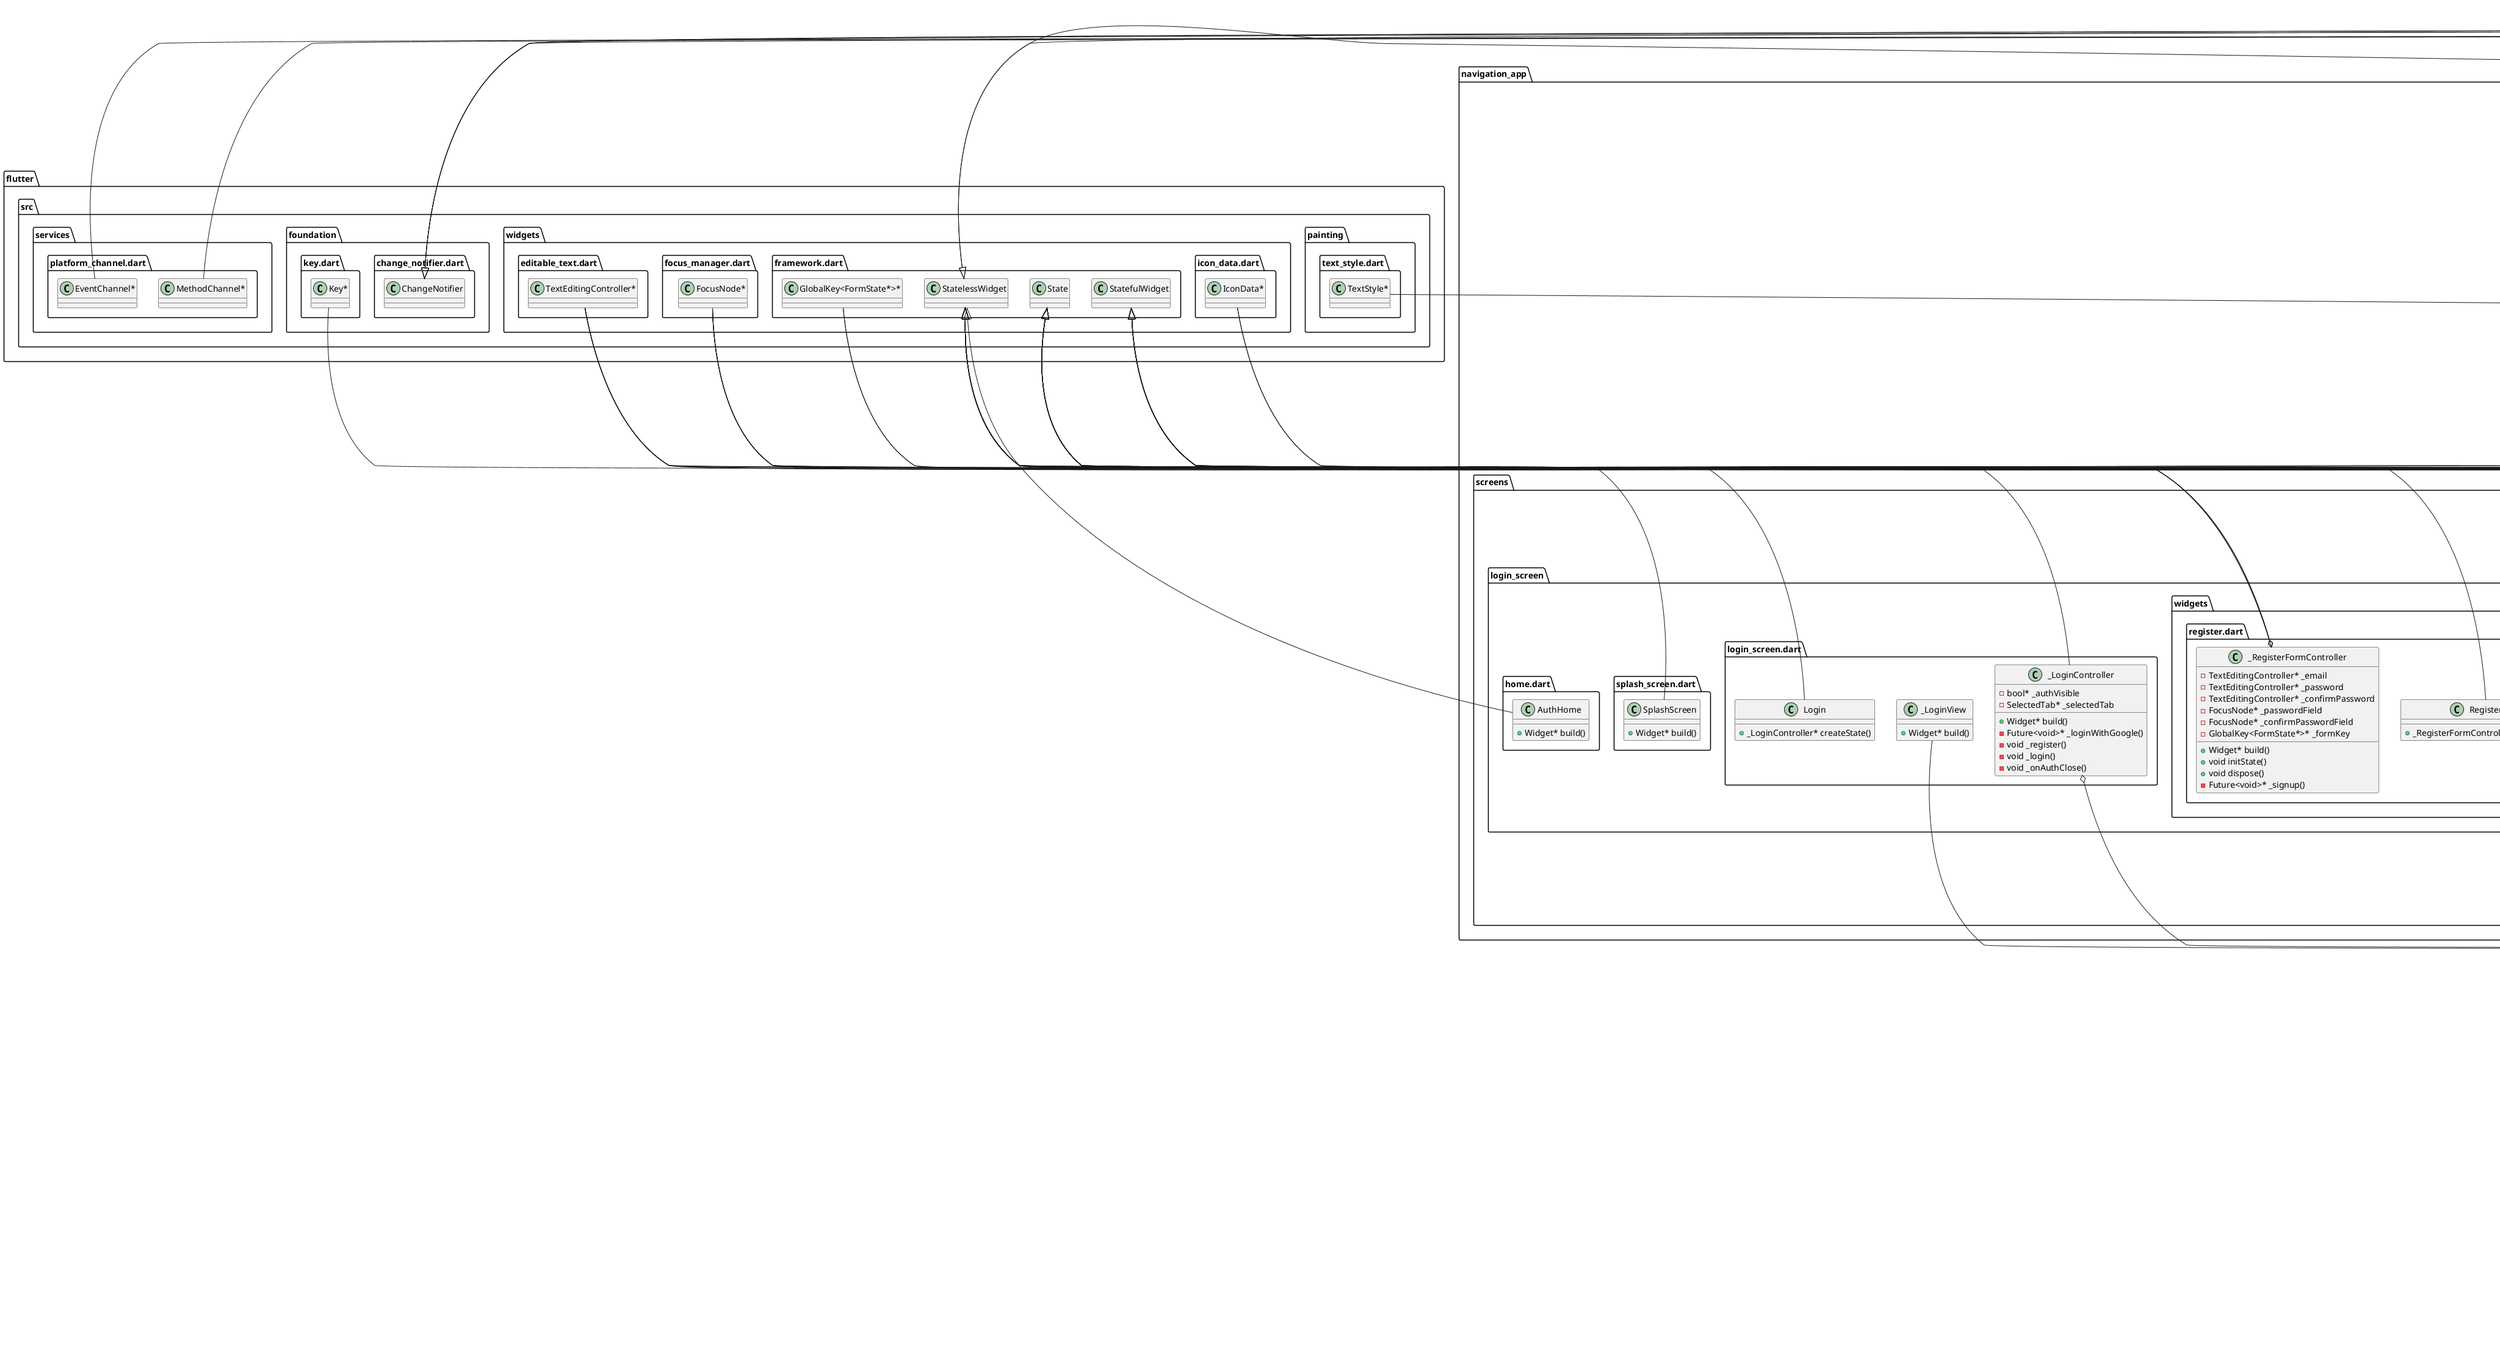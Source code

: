 @startuml
set namespaceSeparator ::

class "navigation_app::main.dart::MyApp" {
  +Widget* build()
}

"flutter::src::widgets::framework.dart::StatelessWidget" <|-- "navigation_app::main.dart::MyApp"

class "navigation_app::resources::enums.dart::SelectedTab" {
  +int* index
  {static} +List<SelectedTab*>* values
  {static} +SelectedTab* login
  {static} +SelectedTab* register
}

"navigation_app::resources::enums.dart::SelectedTab" o-- "navigation_app::resources::enums.dart::SelectedTab*"

class "navigation_app::resources::enums.dart::AuthStatus" {
  +int* index
  {static} +List<AuthStatus*>* values
  {static} +AuthStatus* uninitialized
  {static} +AuthStatus* authenticated
  {static} +AuthStatus* authenticating
  {static} +AuthStatus* unauthenticated
}

"navigation_app::resources::enums.dart::AuthStatus" o-- "navigation_app::resources::enums.dart::AuthStatus*"

class "navigation_app::resources::models::named_point.dart::NamedPoint" {
  +String* name
  +LatLng* point
  +String* toString()
  +Map<String*, dynamic>* toMap()
}

"navigation_app::resources::models::named_point.dart::NamedPoint" o-- "latlong::latlong.dart::LatLng*"

class "navigation_app::resources::models::new_route.dart::NewRoute" {
  +NamedPoint* start
  +NamedPoint* goal
  +List<LatLng*>* waypoints
  +String* geoJsonString
  +GeoJson* geoJson
  +List<dynamic>* getWaypoints()
  +Future<dynamic>* parseGeoJson()
  +String* toString()
}

"navigation_app::resources::models::new_route.dart::NewRoute" o-- "navigation_app::resources::models::named_point.dart::NamedPoint*"
"navigation_app::resources::models::new_route.dart::NewRoute" o-- "geojson::src::geojson.dart::GeoJson*"

class "navigation_app::resources::models::point.dart::MyPoint" {
  +dynamic x
  +dynamic y
  +LatLng* fromPoint()
}

class "navigation_app::resources::models::route_step.dart::RouteStep" {
  +String* instruction
  +int* type
  +int* distance
  +Map<dynamic, dynamic>* toMap()
  +String* toString()
}

class "navigation_app::resources::models::saved_route.dart::SavedRoute" {
  +String* id
  +NamedPoint* start
  +NamedPoint* goal
  +List<RouteStep*>* routeSteps
  +List<double*>* messageBoundingBox
  +List<ElevationPoint*>* latLngRoutePoints
  +double* ascent
  +double* descent
  +double* length
  +List<LatLng*>* waypoints
  +List<Map<String*, LatLng*>*>* history
  +String* routeGeoJsonString
  -Map<dynamic, dynamic>* _parsedRoute
  +void parseBoundingBox()
  +void parseRoutePoints()
  +void parseRouteSegments()
  +Map<String*, dynamic>* toMap()
  +String* toString()
}

"navigation_app::resources::models::saved_route.dart::SavedRoute" o-- "navigation_app::resources::models::named_point.dart::NamedPoint*"

class "navigation_app::resources::models::user_model.dart::UserModel" {
  +String* userId
  +String* email
  +List<SavedRoute*>* savedRoutes
  +int* mapStyle
  +TileLayerOptions* mapOptions
  +int* routeProfileId
  +String* routeProfile
  -void _setRouteProfile()
  -void _setMapStyle()
  +Map<String*, dynamic>* toMap()
  +String* toString()
  +bool* removeRoute()
}

"navigation_app::resources::models::user_model.dart::UserModel" o-- "flutter_map::src::layer::tile_layer.dart::TileLayerOptions*"
"flutter::src::foundation::change_notifier.dart::ChangeNotifier" <|-- "navigation_app::resources::models::user_model.dart::UserModel"

class "navigation_app::resources::utils::debouncer.dart::Debouncer" {
  +Duration* delay
  -Timer* _timer
  +void call()
}

"navigation_app::resources::utils::debouncer.dart::Debouncer" o-- "dart::async::Timer*"

class "navigation_app::resources::utils::logger.dart::Logger" {
  +void didUpdateProvider()
}

"riverpod::src::framework.dart::ProviderObserver" <|-- "navigation_app::resources::utils::logger.dart::Logger"

class "navigation_app::resources::utils::route_builder.dart::AppRoutes" {
  {static} +String* auth
  {static} +String* home
  {static} +String* newRoute
  {static} +String* myRoutes
  {static} +String* about
  {static} +String* settingsScreen
  {static} +String* editRoute
  {static} +String* useRoute
  {static} +Route<dynamic>* onGenerateRoute()
}

class "navigation_app::resources::utils::validator.dart::Validator" {
  {static} +String* validateEmail()
  {static} +String* validatePasswordComplexity()
  {static} +String* comparePasswords()
  {static} +String* checkError()
}

abstract class "navigation_app::resources::widget_view.dart::WidgetView" {
  +T2* state
  +T1* widget
  +Widget* build()
}

"flutter::src::widgets::framework.dart::StatelessWidget" <|-- "navigation_app::resources::widget_view.dart::WidgetView"

class "navigation_app::screens::edit_route_screen::edit_route_screen.dart::EditRouteScreen" {
  +SavedRoute* routeToEdit
  +_EditRouteScreenController* createState()
}

"navigation_app::screens::edit_route_screen::edit_route_screen.dart::EditRouteScreen" o-- "navigation_app::resources::models::saved_route.dart::SavedRoute*"
"flutter::src::widgets::framework.dart::StatefulWidget" <|-- "navigation_app::screens::edit_route_screen::edit_route_screen.dart::EditRouteScreen"

class "navigation_app::screens::edit_route_screen::edit_route_screen.dart::_EditRouteScreenController" {
  -bool* _inputVisible
  -TextEditingController* _startController
  -TextEditingController* _goalController
  -FocusNode* _startFocus
  -FocusNode* _goalFocus
  -StatefulMapController* _statefulMapController
  -MapController* _mapController
  -NewRoute* _newRoute
  -Debouncer* _debouncer
  -Position* _currentPosition
  -List<Map<String*, LatLng*>*>* _history
  +Widget* build()
  +void initState()
  +Future<void>* didChangeDependencies()
  +void dispose()
  -Future<void>* _suggestionPicked()
  -Future<void>* _saveRoute()
  -void _showHintList()
  -Marker* _makeMarker()
  -Future<void>* _addPlaceFromTap()
  -Future<void>* _searchRoute()
  -void _addPointFromHistory()
  -void _pointPicked()
  -void _textFieldChanged()
  -void _removeLast()
  -Future<void>* _goBack()
}

"navigation_app::screens::edit_route_screen::edit_route_screen.dart::_EditRouteScreenController" o-- "flutter::src::widgets::editable_text.dart::TextEditingController*"
"navigation_app::screens::edit_route_screen::edit_route_screen.dart::_EditRouteScreenController" o-- "flutter::src::widgets::focus_manager.dart::FocusNode*"
"navigation_app::screens::edit_route_screen::edit_route_screen.dart::_EditRouteScreenController" o-- "map_controller::src::controller.dart::StatefulMapController*"
"navigation_app::screens::edit_route_screen::edit_route_screen.dart::_EditRouteScreenController" o-- "flutter_map::flutter_map.dart::MapController*"
"navigation_app::screens::edit_route_screen::edit_route_screen.dart::_EditRouteScreenController" o-- "navigation_app::resources::models::new_route.dart::NewRoute*"
"navigation_app::screens::edit_route_screen::edit_route_screen.dart::_EditRouteScreenController" o-- "navigation_app::resources::utils::debouncer.dart::Debouncer*"
"navigation_app::screens::edit_route_screen::edit_route_screen.dart::_EditRouteScreenController" o-- "geolocator_platform_interface::src::models::position.dart::Position*"
"flutter::src::widgets::framework.dart::State" <|-- "navigation_app::screens::edit_route_screen::edit_route_screen.dart::_EditRouteScreenController"

class "navigation_app::screens::edit_route_screen::edit_route_screen.dart::_EditRouteScreenView" {
  +Widget* build()
}

"navigation_app::resources::widget_view.dart::WidgetView" <|-- "navigation_app::screens::edit_route_screen::edit_route_screen.dart::_EditRouteScreenView"

class "navigation_app::screens::edit_route_screen::widgets::leave_dialog.dart::LeaveConfirmation" {
  +Widget* build()
}

"flutter::src::widgets::framework.dart::StatelessWidget" <|-- "navigation_app::screens::edit_route_screen::widgets::leave_dialog.dart::LeaveConfirmation"

class "navigation_app::screens::home_screen::home_screen.dart::HomeScreen" {
  +_HomeScreenController* createState()
}

"flutter::src::widgets::framework.dart::StatefulWidget" <|-- "navigation_app::screens::home_screen::home_screen.dart::HomeScreen"

class "navigation_app::screens::home_screen::home_screen.dart::_HomeScreenController" {
  -AuthService* _authService
  +Widget* build()
  +void initState()
  -void _goToNewRouteScreen()
  -void _goToSettingsScreen()
  -void _goToMyRoutesScreen()
}

"navigation_app::screens::home_screen::home_screen.dart::_HomeScreenController" o-- "navigation_app::services::auth.dart::AuthService*"
"flutter::src::widgets::framework.dart::State" <|-- "navigation_app::screens::home_screen::home_screen.dart::_HomeScreenController"

class "navigation_app::screens::home_screen::home_screen.dart::_HomeScreenView" {
  +Widget* build()
}

"navigation_app::resources::widget_view.dart::WidgetView" <|-- "navigation_app::screens::home_screen::home_screen.dart::_HomeScreenView"

class "navigation_app::screens::home_screen::widgets::button.dart::HomeScreenButton" {
  -String* _label
  -String* _heroTag
  -IconData* _icon
  -void Function()* _onTap
  +Widget* build()
}

"navigation_app::screens::home_screen::widgets::button.dart::HomeScreenButton" o-- "flutter::src::widgets::icon_data.dart::IconData*"
"navigation_app::screens::home_screen::widgets::button.dart::HomeScreenButton" o-- "null::void Function()*"
"flutter::src::widgets::framework.dart::StatelessWidget" <|-- "navigation_app::screens::home_screen::widgets::button.dart::HomeScreenButton"

class "navigation_app::screens::login_screen::home.dart::AuthHome" {
  +Widget* build()
}

"flutter::src::widgets::framework.dart::StatelessWidget" <|-- "navigation_app::screens::login_screen::home.dart::AuthHome"

class "navigation_app::screens::login_screen::login_screen.dart::Login" {
  +_LoginController* createState()
}

"flutter::src::widgets::framework.dart::StatefulWidget" <|-- "navigation_app::screens::login_screen::login_screen.dart::Login"

class "navigation_app::screens::login_screen::login_screen.dart::_LoginController" {
  -bool* _authVisible
  -SelectedTab* _selectedTab
  +Widget* build()
  -Future<void>* _loginWithGoogle()
  -void _register()
  -void _login()
  -void _onAuthClose()
}

"navigation_app::screens::login_screen::login_screen.dart::_LoginController" o-- "file:::::::C:::Users::smiea::IdeaProjects::nav_app_v2::lib::resources::enums.dart::SelectedTab*"
"flutter::src::widgets::framework.dart::State" <|-- "navigation_app::screens::login_screen::login_screen.dart::_LoginController"

class "navigation_app::screens::login_screen::login_screen.dart::_LoginView" {
  +Widget* build()
}

"file:::::::C:::Users::smiea::IdeaProjects::nav_app_v2::lib::resources::widget_view.dart::WidgetView" <|-- "navigation_app::screens::login_screen::login_screen.dart::_LoginView"

class "navigation_app::screens::login_screen::splash_screen.dart::SplashScreen" {
  +Widget* build()
}

"flutter::src::widgets::framework.dart::StatelessWidget" <|-- "navigation_app::screens::login_screen::splash_screen.dart::SplashScreen"

class "navigation_app::screens::login_screen::widgets::auth_dialog.dart::AuthDialog" {
  -SelectedTab* _selectedTab
  -void Function()* _onClose
  +_AuthDialogController* createState()
}

"navigation_app::screens::login_screen::widgets::auth_dialog.dart::AuthDialog" o-- "file:::::::C:::Users::smiea::IdeaProjects::nav_app_v2::lib::resources::enums.dart::SelectedTab*"
"navigation_app::screens::login_screen::widgets::auth_dialog.dart::AuthDialog" o-- "null::void Function()*"
"flutter::src::widgets::framework.dart::StatefulWidget" <|-- "navigation_app::screens::login_screen::widgets::auth_dialog.dart::AuthDialog"

class "navigation_app::screens::login_screen::widgets::auth_dialog.dart::_AuthDialogController" {
  -int* _selectedTab
  +Widget* build()
  +void initState()
  -void _onTap()
}

"flutter::src::widgets::framework.dart::State" <|-- "navigation_app::screens::login_screen::widgets::auth_dialog.dart::_AuthDialogController"

class "navigation_app::screens::login_screen::widgets::auth_dialog.dart::_AuthDialogView" {
  +Widget* build()
}

"navigation_app::resources::widget_view.dart::WidgetView" <|-- "navigation_app::screens::login_screen::widgets::auth_dialog.dart::_AuthDialogView"

class "navigation_app::screens::login_screen::widgets::login.dart::LoginForm" {
  +_LoginFormController* createState()
}

"flutter::src::widgets::framework.dart::StatefulWidget" <|-- "navigation_app::screens::login_screen::widgets::login.dart::LoginForm"

class "navigation_app::screens::login_screen::widgets::login.dart::_LoginFormController" {
  -TextEditingController* _email
  -TextEditingController* _password
  -FocusNode* _passwordField
  -GlobalKey<FormState*>* _formKey
  +Widget* build()
  +void initState()
  -Future<void>* _login()
}

"navigation_app::screens::login_screen::widgets::login.dart::_LoginFormController" o-- "flutter::src::widgets::editable_text.dart::TextEditingController*"
"navigation_app::screens::login_screen::widgets::login.dart::_LoginFormController" o-- "flutter::src::widgets::focus_manager.dart::FocusNode*"
"navigation_app::screens::login_screen::widgets::login.dart::_LoginFormController" o-- "flutter::src::widgets::framework.dart::GlobalKey<FormState*>*"
"flutter::src::widgets::framework.dart::State" <|-- "navigation_app::screens::login_screen::widgets::login.dart::_LoginFormController"

class "navigation_app::screens::login_screen::widgets::login.dart::_LoginFormView" {
  +Widget* build()
}

"navigation_app::resources::widget_view.dart::WidgetView" <|-- "navigation_app::screens::login_screen::widgets::login.dart::_LoginFormView"

class "navigation_app::screens::login_screen::widgets::register.dart::RegisterForm" {
  +_RegisterFormController* createState()
}

"flutter::src::widgets::framework.dart::StatefulWidget" <|-- "navigation_app::screens::login_screen::widgets::register.dart::RegisterForm"

class "navigation_app::screens::login_screen::widgets::register.dart::_RegisterFormController" {
  -TextEditingController* _email
  -TextEditingController* _password
  -TextEditingController* _confirmPassword
  -FocusNode* _passwordField
  -FocusNode* _confirmPasswordField
  -GlobalKey<FormState*>* _formKey
  +Widget* build()
  +void initState()
  +void dispose()
  -Future<void>* _signup()
}

"navigation_app::screens::login_screen::widgets::register.dart::_RegisterFormController" o-- "flutter::src::widgets::editable_text.dart::TextEditingController*"
"navigation_app::screens::login_screen::widgets::register.dart::_RegisterFormController" o-- "flutter::src::widgets::focus_manager.dart::FocusNode*"
"navigation_app::screens::login_screen::widgets::register.dart::_RegisterFormController" o-- "flutter::src::widgets::framework.dart::GlobalKey<FormState*>*"
"flutter::src::widgets::framework.dart::State" <|-- "navigation_app::screens::login_screen::widgets::register.dart::_RegisterFormController"

class "navigation_app::screens::login_screen::widgets::register.dart::_RegisterFormView" {
  +Widget* build()
}

"navigation_app::resources::widget_view.dart::WidgetView" <|-- "navigation_app::screens::login_screen::widgets::register.dart::_RegisterFormView"

class "navigation_app::screens::my_routes_screen::my_routes_screen.dart::MyRoutesScreen" {
  +_MyRoutesScreenController* createState()
}

"flutter::src::widgets::framework.dart::StatefulWidget" <|-- "navigation_app::screens::my_routes_screen::my_routes_screen.dart::MyRoutesScreen"

class "navigation_app::screens::my_routes_screen::my_routes_screen.dart::_MyRoutesScreenController" {
  +Widget* build()
}

"flutter::src::widgets::framework.dart::State" <|-- "navigation_app::screens::my_routes_screen::my_routes_screen.dart::_MyRoutesScreenController"

class "navigation_app::screens::my_routes_screen::my_routes_screen.dart::_MyRoutesScreenView" {
  +Widget* build()
}

"navigation_app::resources::widget_view.dart::WidgetView" <|-- "navigation_app::screens::my_routes_screen::my_routes_screen.dart::_MyRoutesScreenView"

class "navigation_app::screens::my_routes_screen::widgets::delete_dialog.dart::DeleteConfirmation" {
  +SavedRoute* route
  +Widget* build()
}

"navigation_app::screens::my_routes_screen::widgets::delete_dialog.dart::DeleteConfirmation" o-- "navigation_app::resources::models::saved_route.dart::SavedRoute*"
"flutter::src::widgets::framework.dart::StatelessWidget" <|-- "navigation_app::screens::my_routes_screen::widgets::delete_dialog.dart::DeleteConfirmation"

class "navigation_app::screens::my_routes_screen::widgets::route_preview.dart::RoutePreview" {
  +SavedRoute* savedRoute
  +_RoutePreviewController* createState()
}

"navigation_app::screens::my_routes_screen::widgets::route_preview.dart::RoutePreview" o-- "navigation_app::resources::models::saved_route.dart::SavedRoute*"
"flutter::src::widgets::framework.dart::StatefulWidget" <|-- "navigation_app::screens::my_routes_screen::widgets::route_preview.dart::RoutePreview"

class "navigation_app::screens::my_routes_screen::widgets::route_preview.dart::_RoutePreviewController" {
  +MapController* mapController
  +StatefulMapController* statefulMapController
  +StreamSubscription<dynamic>* mapStream
  +Widget* build()
  +void initState()
  +void dispose()
  +Future<void>* didChangeDependencies()
}

"navigation_app::screens::my_routes_screen::widgets::route_preview.dart::_RoutePreviewController" o-- "flutter_map::flutter_map.dart::MapController*"
"navigation_app::screens::my_routes_screen::widgets::route_preview.dart::_RoutePreviewController" o-- "map_controller::src::controller.dart::StatefulMapController*"
"navigation_app::screens::my_routes_screen::widgets::route_preview.dart::_RoutePreviewController" o-- "dart::async::StreamSubscription<dynamic>*"
"flutter::src::widgets::framework.dart::State" <|-- "navigation_app::screens::my_routes_screen::widgets::route_preview.dart::_RoutePreviewController"

class "navigation_app::screens::my_routes_screen::widgets::route_preview.dart::_RoutePreviewView" {
  +Widget* build()
}

"navigation_app::resources::widget_view.dart::WidgetView" <|-- "navigation_app::screens::my_routes_screen::widgets::route_preview.dart::_RoutePreviewView"

class "navigation_app::screens::my_routes_screen::widgets::route_widget.dart::RouteWidget" {
  +SavedRoute* savedRoute
  +_RouteWidgetState* createState()
}

"navigation_app::screens::my_routes_screen::widgets::route_widget.dart::RouteWidget" o-- "navigation_app::resources::models::saved_route.dart::SavedRoute*"
"flutter::src::widgets::framework.dart::StatefulWidget" <|-- "navigation_app::screens::my_routes_screen::widgets::route_widget.dart::RouteWidget"

class "navigation_app::screens::my_routes_screen::widgets::route_widget.dart::_RouteWidgetState" {
  +TextStyle* textStyle
  +Widget* build()
  +Positioned* buildButtons()
  +Positioned* buildAscentDescent()
  +Positioned* buildStartAndGoal()
  +Positioned* buildMap()
}

"navigation_app::screens::my_routes_screen::widgets::route_widget.dart::_RouteWidgetState" o-- "flutter::src::painting::text_style.dart::TextStyle*"
"flutter::src::widgets::framework.dart::State" <|-- "navigation_app::screens::my_routes_screen::widgets::route_widget.dart::_RouteWidgetState"

class "navigation_app::screens::new_route_screen::new_route_screen.dart::NewRouteScreen" {
  +_NewRouteScreenController* createState()
}

"flutter::src::widgets::framework.dart::StatefulWidget" <|-- "navigation_app::screens::new_route_screen::new_route_screen.dart::NewRouteScreen"

class "navigation_app::screens::new_route_screen::new_route_screen.dart::_NewRouteScreenController" {
  -bool* _inputVisible
  -TextEditingController* _startController
  -TextEditingController* _goalController
  -Debouncer* _debouncer
  -FocusNode* _startFocus
  -FocusNode* _goalFocus
  -MapController* _mapController
  -StatefulMapController* _statefulMapController
  -NewRoute* _newRoute
  -List<Map<String*, LatLng*>*>* _history
  -Position* _currentPosition
  +Widget* build()
  -Future<void>* _saveRoute()
  -Marker* _makeMarker()
  +void initState()
  +Future<void>* didChangeDependencies()
  +void dispose()
  -void _showHintList()
  -void _textFieldChanged()
  -Future<void>* _addPlaceFromTap()
  -void _removeLast()
  -Future<void>* _suggestionPicked()
  -void _pointPicked()
  -Future<void>* _searchRoute()
}

"navigation_app::screens::new_route_screen::new_route_screen.dart::_NewRouteScreenController" o-- "flutter::src::widgets::editable_text.dart::TextEditingController*"
"navigation_app::screens::new_route_screen::new_route_screen.dart::_NewRouteScreenController" o-- "navigation_app::resources::utils::debouncer.dart::Debouncer*"
"navigation_app::screens::new_route_screen::new_route_screen.dart::_NewRouteScreenController" o-- "flutter::src::widgets::focus_manager.dart::FocusNode*"
"navigation_app::screens::new_route_screen::new_route_screen.dart::_NewRouteScreenController" o-- "flutter_map::flutter_map.dart::MapController*"
"navigation_app::screens::new_route_screen::new_route_screen.dart::_NewRouteScreenController" o-- "map_controller::src::controller.dart::StatefulMapController*"
"navigation_app::screens::new_route_screen::new_route_screen.dart::_NewRouteScreenController" o-- "navigation_app::resources::models::new_route.dart::NewRoute*"
"navigation_app::screens::new_route_screen::new_route_screen.dart::_NewRouteScreenController" o-- "geolocator_platform_interface::src::models::position.dart::Position*"
"flutter::src::widgets::framework.dart::State" <|-- "navigation_app::screens::new_route_screen::new_route_screen.dart::_NewRouteScreenController"

class "navigation_app::screens::new_route_screen::new_route_screen.dart::_NewRouteScreenView" {
  +Widget* build()
}

"navigation_app::resources::widget_view.dart::WidgetView" <|-- "navigation_app::screens::new_route_screen::new_route_screen.dart::_NewRouteScreenView"

class "navigation_app::screens::new_route_screen::widgets::gpx_import_button.dart::GpxImportButton" {
  +Widget* build()
}

"flutter::src::widgets::framework.dart::StatelessWidget" <|-- "navigation_app::screens::new_route_screen::widgets::gpx_import_button.dart::GpxImportButton"

class "navigation_app::screens::new_route_screen::widgets::hide_form_button.dart::HideFormButton" {
  +void Function()* onTap
  +Widget* build()
}

"navigation_app::screens::new_route_screen::widgets::hide_form_button.dart::HideFormButton" o-- "null::void Function()*"
"flutter::src::widgets::framework.dart::StatelessWidget" <|-- "navigation_app::screens::new_route_screen::widgets::hide_form_button.dart::HideFormButton"

class "navigation_app::screens::new_route_screen::widgets::input_field.dart::InputField" {
  -Key* _key
  -TextEditingController* _textEditingController
  -FocusNode* _focusNode
  -Function* _onChanged
  -String* _label
  +Widget* build()
}

"navigation_app::screens::new_route_screen::widgets::input_field.dart::InputField" o-- "flutter::src::foundation::key.dart::Key*"
"navigation_app::screens::new_route_screen::widgets::input_field.dart::InputField" o-- "flutter::src::widgets::editable_text.dart::TextEditingController*"
"navigation_app::screens::new_route_screen::widgets::input_field.dart::InputField" o-- "flutter::src::widgets::focus_manager.dart::FocusNode*"
"flutter::src::widgets::framework.dart::StatelessWidget" <|-- "navigation_app::screens::new_route_screen::widgets::input_field.dart::InputField"

class "navigation_app::screens::new_route_screen::widgets::map.dart::MyMap" {
  -StatefulMapController* _controller
  -Function* _onTap
  -Function* _onLongPress
  +Widget* build()
}

"navigation_app::screens::new_route_screen::widgets::map.dart::MyMap" o-- "map_controller::src::controller.dart::StatefulMapController*"
"flutter::src::widgets::framework.dart::StatelessWidget" <|-- "navigation_app::screens::new_route_screen::widgets::map.dart::MyMap"

class "navigation_app::screens::new_route_screen::widgets::save_route_button.dart::SaveRouteButton" {
  -void Function()* _onTap
  +Widget* build()
}

"navigation_app::screens::new_route_screen::widgets::save_route_button.dart::SaveRouteButton" o-- "null::void Function()*"
"flutter::src::widgets::framework.dart::StatelessWidget" <|-- "navigation_app::screens::new_route_screen::widgets::save_route_button.dart::SaveRouteButton"

class "navigation_app::screens::new_route_screen::widgets::search_button.dart::SearchButton" {
  -void Function()* _onPressed
  +Widget* build()
}

"navigation_app::screens::new_route_screen::widgets::search_button.dart::SearchButton" o-- "null::void Function()*"
"flutter::src::widgets::framework.dart::StatelessWidget" <|-- "navigation_app::screens::new_route_screen::widgets::search_button.dart::SearchButton"

class "navigation_app::screens::new_route_screen::widgets::search_hints.dart::SearchHints" {
  -Future<void>* Function(NamedPoint*)* _onTap
  +Widget* build()
}

"navigation_app::screens::new_route_screen::widgets::search_hints.dart::SearchHints" o-- "null::Future<void>* Function(NamedPoint*)*"
"flutter::src::widgets::framework.dart::StatelessWidget" <|-- "navigation_app::screens::new_route_screen::widgets::search_hints.dart::SearchHints"

class "navigation_app::screens::settings_screen::settings_screen.dart::SettingsScreen" {
  +_SettingsScreenController* createState()
}

"flutter::src::widgets::framework.dart::StatefulWidget" <|-- "navigation_app::screens::settings_screen::settings_screen.dart::SettingsScreen"

class "navigation_app::screens::settings_screen::settings_screen.dart::_SettingsScreenController" {
  -List<Widget*>* _mapStylesList
  -List<Widget*>* _routeProfileList
  +Widget* build()
  +void updateMapStyle()
  +void updateRouteProfile()
}

"flutter::src::widgets::framework.dart::State" <|-- "navigation_app::screens::settings_screen::settings_screen.dart::_SettingsScreenController"

class "navigation_app::screens::settings_screen::settings_screen.dart::_SettingsScreenView" {
  +Widget* build()
}

"navigation_app::resources::widget_view.dart::WidgetView" <|-- "navigation_app::screens::settings_screen::settings_screen.dart::_SettingsScreenView"

class "navigation_app::screens::settings_screen::widgets::choice_picker.dart::ChoicePicker" {
  +int* initialIndex
  +int* length
  +void Function(int*)* onTap
  +List<Widget*>* tabs
  +double* top
  +double* height
  +Widget* build()
}

"navigation_app::screens::settings_screen::widgets::choice_picker.dart::ChoicePicker" o-- "null::void Function(int*)*"
"flutter::src::widgets::framework.dart::StatelessWidget" <|-- "navigation_app::screens::settings_screen::widgets::choice_picker.dart::ChoicePicker"

class "navigation_app::screens::settings_screen::widgets::delete_account.dart::DeleteAccountConfirmation" {
  +Widget* build()
}

"flutter::src::widgets::framework.dart::StatelessWidget" <|-- "navigation_app::screens::settings_screen::widgets::delete_account.dart::DeleteAccountConfirmation"

class "navigation_app::screens::settings_screen::widgets::map_style_choice.dart::MapStyleChoice" {
  +String* title
  +TileLayerOptions* options
  +_MapStyleChoiceController* createState()
}

"navigation_app::screens::settings_screen::widgets::map_style_choice.dart::MapStyleChoice" o-- "flutter_map::src::layer::tile_layer.dart::TileLayerOptions*"
"flutter::src::widgets::framework.dart::StatefulWidget" <|-- "navigation_app::screens::settings_screen::widgets::map_style_choice.dart::MapStyleChoice"

class "navigation_app::screens::settings_screen::widgets::map_style_choice.dart::_MapStyleChoiceController" {
  -MapController* _mapController
  -StatefulMapController* _statefulMapController
  +StreamSubscription<dynamic>* sub
  -Position* _currentPosition
  +Widget* build()
  +void initState()
  +Future<void>* didChangeDependencies()
  +void dispose()
}

"navigation_app::screens::settings_screen::widgets::map_style_choice.dart::_MapStyleChoiceController" o-- "flutter_map::flutter_map.dart::MapController*"
"navigation_app::screens::settings_screen::widgets::map_style_choice.dart::_MapStyleChoiceController" o-- "map_controller::src::controller.dart::StatefulMapController*"
"navigation_app::screens::settings_screen::widgets::map_style_choice.dart::_MapStyleChoiceController" o-- "dart::async::StreamSubscription<dynamic>*"
"navigation_app::screens::settings_screen::widgets::map_style_choice.dart::_MapStyleChoiceController" o-- "geolocator_platform_interface::src::models::position.dart::Position*"
"flutter::src::widgets::framework.dart::State" <|-- "navigation_app::screens::settings_screen::widgets::map_style_choice.dart::_MapStyleChoiceController"

class "navigation_app::screens::settings_screen::widgets::map_style_choice.dart::_MapStyleChoiceView" {
  +Widget* build()
}

"navigation_app::resources::widget_view.dart::WidgetView" <|-- "navigation_app::screens::settings_screen::widgets::map_style_choice.dart::_MapStyleChoiceView"

class "navigation_app::screens::settings_screen::widgets::route_profile_choice.dart::RouteProfileStyle" {
  +IconData* icon
  +String* label
  +Widget* build()
}

"navigation_app::screens::settings_screen::widgets::route_profile_choice.dart::RouteProfileStyle" o-- "flutter::src::widgets::icon_data.dart::IconData*"
"flutter::src::widgets::framework.dart::StatelessWidget" <|-- "navigation_app::screens::settings_screen::widgets::route_profile_choice.dart::RouteProfileStyle"

class "navigation_app::screens::use_route_screen::use_route_screen.dart::UseRouteScreen" {
  +SavedRoute* routeToUse
  +_UseRouteScreenController* createState()
}

"navigation_app::screens::use_route_screen::use_route_screen.dart::UseRouteScreen" o-- "navigation_app::resources::models::saved_route.dart::SavedRoute*"
"flutter::src::widgets::framework.dart::StatefulWidget" <|-- "navigation_app::screens::use_route_screen::use_route_screen.dart::UseRouteScreen"

class "navigation_app::screens::use_route_screen::use_route_screen.dart::_UseRouteScreenController" {
  -MapController* _mapController
  -StatefulMapController* _statefulMapController
  +ElevationPoint* hoverPoint
  -bool* _showGraph
  +double* showGraphButtonOffset
  +StreamSubscription<dynamic>* locationSubscription
  +Widget* build()
  +void showGraph()
  +void initState()
  +Future<void>* didChangeDependencies()
  +void dispose()
  +Future<void>* startNavigation()
  +void handleLocationEvent()
  +bool* onElevationNotification()
}

"navigation_app::screens::use_route_screen::use_route_screen.dart::_UseRouteScreenController" o-- "flutter_map::flutter_map.dart::MapController*"
"navigation_app::screens::use_route_screen::use_route_screen.dart::_UseRouteScreenController" o-- "map_controller::src::controller.dart::StatefulMapController*"
"navigation_app::screens::use_route_screen::use_route_screen.dart::_UseRouteScreenController" o-- "map_elevation::map_elevation.dart::ElevationPoint*"
"navigation_app::screens::use_route_screen::use_route_screen.dart::_UseRouteScreenController" o-- "dart::async::StreamSubscription<dynamic>*"
"flutter::src::widgets::framework.dart::State" <|-- "navigation_app::screens::use_route_screen::use_route_screen.dart::_UseRouteScreenController"

class "navigation_app::screens::use_route_screen::use_route_screen.dart::_UseRouteScreenView" {
  +Widget* build()
}

"navigation_app::resources::widget_view.dart::WidgetView" <|-- "navigation_app::screens::use_route_screen::use_route_screen.dart::_UseRouteScreenView"

class "navigation_app::screens::use_route_screen::widgets::elevation_graph.dart::ElevationGraph" {
  +bool* Function(ElevationHoverNotification*)* onNotification
  +List<ElevationPoint*>* points
  +Widget* build()
}

"navigation_app::screens::use_route_screen::widgets::elevation_graph.dart::ElevationGraph" o-- "null::bool* Function(ElevationHoverNotification*)*"
"flutter::src::widgets::framework.dart::StatelessWidget" <|-- "navigation_app::screens::use_route_screen::widgets::elevation_graph.dart::ElevationGraph"

class "navigation_app::screens::use_route_screen::widgets::go_back_button.dart::GoBackButton" {
  +Widget* build()
}

"flutter::src::widgets::framework.dart::StatelessWidget" <|-- "navigation_app::screens::use_route_screen::widgets::go_back_button.dart::GoBackButton"

class "navigation_app::screens::use_route_screen::widgets::show_graph.dart::ShowGraphButton" {
  +double* offset
  +void Function()* onTap
  +Widget* build()
}

"navigation_app::screens::use_route_screen::widgets::show_graph.dart::ShowGraphButton" o-- "null::void Function()*"
"flutter::src::widgets::framework.dart::StatelessWidget" <|-- "navigation_app::screens::use_route_screen::widgets::show_graph.dart::ShowGraphButton"

class "navigation_app::screens::use_route_screen::widgets::start_navigation.dart::StartNavigationButton" {
  +double* offset
  +void Function()* onTap
  +Widget* build()
}

"navigation_app::screens::use_route_screen::widgets::start_navigation.dart::StartNavigationButton" o-- "null::void Function()*"
"flutter::src::widgets::framework.dart::StatelessWidget" <|-- "navigation_app::screens::use_route_screen::widgets::start_navigation.dart::StartNavigationButton"

class "navigation_app::services::auth.dart::AuthService" {
  -FirebaseAuth* _firebaseAuth
  -GoogleSignIn* _googleSignIn
  -User* _user
  -UserModel* _userModel
  -AuthStatus* _status
  -String* _errorCode
  +T* Function<T>(RootProvider<Object*, T*>*)* read
  -StreamSubscription<dynamic>* _userListener
  -StreamSubscription<dynamic>* _userRoutesListener
  +AuthStatus* status
  +String* errorCode
  +UserModel* userModel
  +Future<bool*>* signIn()
  +Future<bool*>* signUp()
  +Future<bool*>* signInWithGoogle()
  +Future<dynamic>* signOut()
  +void deleteUser()
  -Future<void>* _onAuthStateChanged()
}

"navigation_app::services::auth.dart::AuthService" o-- "firebase_auth::firebase_auth.dart::FirebaseAuth*"
"navigation_app::services::auth.dart::AuthService" o-- "google_sign_in::google_sign_in.dart::GoogleSignIn*"
"navigation_app::services::auth.dart::AuthService" o-- "firebase_auth::firebase_auth.dart::User*"
"navigation_app::services::auth.dart::AuthService" o-- "navigation_app::resources::models::user_model.dart::UserModel*"
"navigation_app::services::auth.dart::AuthService" o-- "navigation_app::resources::enums.dart::AuthStatus*"
"navigation_app::services::auth.dart::AuthService" o-- "riverpod::src::framework.dart::T* Function<T>(RootProvider<Object*, T*>*)*"
"navigation_app::services::auth.dart::AuthService" o-- "dart::async::StreamSubscription<dynamic>*"
"flutter::src::foundation::change_notifier.dart::ChangeNotifier" <|-- "navigation_app::services::auth.dart::AuthService"

class "navigation_app::services::firestore.dart::FirestoreService" {
  -FirebaseFirestore* _instance
  +Future<bool*>* saveNewRoute()
  +Future<bool*>* updateRoute()
  +void updateMapStyle()
  +void updateRouteProfile()
  +UserModel* createUser()
  +Stream<UserModel*>* streamUserById()
  +Stream<List<SavedRoute*>*>* streamUserRoutes()
  +List<SavedRoute*>* loadRoutes()
  +Future<dynamic>* deleteUser()
  +void deleteRoute()
}

"navigation_app::services::firestore.dart::FirestoreService" o-- "cloud_firestore::cloud_firestore.dart::FirebaseFirestore*"

class "navigation_app::services::open_route_service.dart::OpenRouteService" {
  -Client* _client
  -List<dynamic>* _suggestions
  +bool* isLoading
  +T* Function<T>(RootProvider<Object*, T*>*)* read
  +List<dynamic>* suggestions
  +void clearList()
  +void setIsLoading()
  +Future<String*>* searchRoute()
  +Future<void>* getSuggestion()
  -void _parseSuggestions()
}

"navigation_app::services::open_route_service.dart::OpenRouteService" o-- "http::src::client.dart::Client*"
"navigation_app::services::open_route_service.dart::OpenRouteService" o-- "riverpod::src::framework.dart::T* Function<T>(RootProvider<Object*, T*>*)*"
"flutter::src::foundation::change_notifier.dart::ChangeNotifier" <|-- "navigation_app::services::open_route_service.dart::OpenRouteService"

class "navigation_app::services::watch_connection.dart::WatchService" {
  +String* watchStatus
  +String* appStartStatus
  -MethodChannel* _methodChannel
  -EventChannel* _eventChannel
  -EventChannel* _messageChannel
  {static} -String* _methodChannelName
  {static} -String* _eventChannelName
  {static} -String* _messageChannelName
  +List<String*>* availableDevices
  +Map<String*, dynamic>* routeSteps
  +Map<String*, dynamic>* routePoints
  +Map<String*, dynamic>* boundingBox
  +bool* transferInProgress
  +Stream<dynamic>* messageChannelSub
  +void startMessageChannel()
  +void eventChannelStream()
  -Future<void>* _handleAppStartup()
  +void searchForAvailableDevices()
  +Future<void>* openApp()
  -Future<void>* _sendMessage()
  +Future<void>* sendRoute()
  +void messageChannelStream()
}

"navigation_app::services::watch_connection.dart::WatchService" o-- "flutter::src::services::platform_channel.dart::MethodChannel*"
"navigation_app::services::watch_connection.dart::WatchService" o-- "flutter::src::services::platform_channel.dart::EventChannel*"
"navigation_app::services::watch_connection.dart::WatchService" o-- "dart::async::Stream<dynamic>*"
"flutter::src::foundation::change_notifier.dart::ChangeNotifier" <|-- "navigation_app::services::watch_connection.dart::WatchService"


@enduml